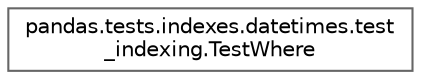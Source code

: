 digraph "Graphical Class Hierarchy"
{
 // LATEX_PDF_SIZE
  bgcolor="transparent";
  edge [fontname=Helvetica,fontsize=10,labelfontname=Helvetica,labelfontsize=10];
  node [fontname=Helvetica,fontsize=10,shape=box,height=0.2,width=0.4];
  rankdir="LR";
  Node0 [id="Node000000",label="pandas.tests.indexes.datetimes.test\l_indexing.TestWhere",height=0.2,width=0.4,color="grey40", fillcolor="white", style="filled",URL="$d9/da0/classpandas_1_1tests_1_1indexes_1_1datetimes_1_1test__indexing_1_1TestWhere.html",tooltip=" "];
}

